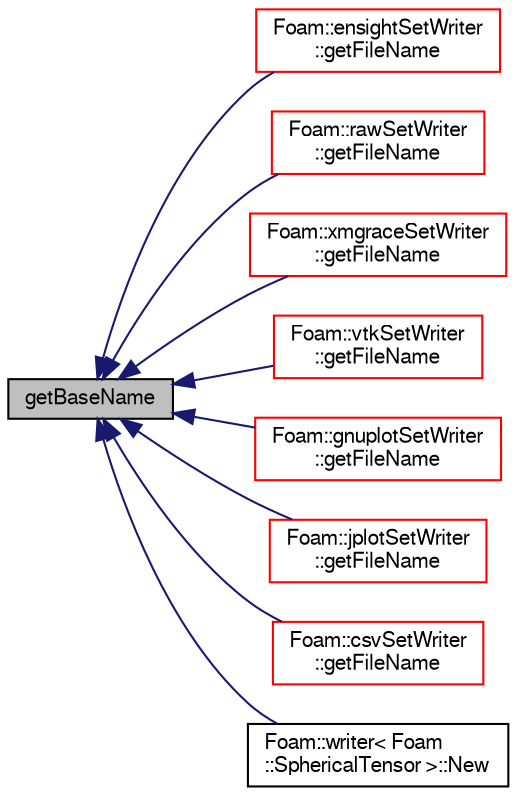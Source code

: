 digraph "getBaseName"
{
  bgcolor="transparent";
  edge [fontname="FreeSans",fontsize="10",labelfontname="FreeSans",labelfontsize="10"];
  node [fontname="FreeSans",fontsize="10",shape=record];
  rankdir="LR";
  Node5 [label="getBaseName",height=0.2,width=0.4,color="black", fillcolor="grey75", style="filled", fontcolor="black"];
  Node5 -> Node6 [dir="back",color="midnightblue",fontsize="10",style="solid",fontname="FreeSans"];
  Node6 [label="Foam::ensightSetWriter\l::getFileName",height=0.2,width=0.4,color="red",URL="$a21858.html#abfa18c881e373c9144c2e2b86f705d23",tooltip="Generate file name with correct extension. "];
  Node5 -> Node8 [dir="back",color="midnightblue",fontsize="10",style="solid",fontname="FreeSans"];
  Node8 [label="Foam::rawSetWriter\l::getFileName",height=0.2,width=0.4,color="red",URL="$a21870.html#abfa18c881e373c9144c2e2b86f705d23",tooltip="Generate file name with correct extension. "];
  Node5 -> Node10 [dir="back",color="midnightblue",fontsize="10",style="solid",fontname="FreeSans"];
  Node10 [label="Foam::xmgraceSetWriter\l::getFileName",height=0.2,width=0.4,color="red",URL="$a21882.html#abfa18c881e373c9144c2e2b86f705d23",tooltip="Generate file name with correct extension. "];
  Node5 -> Node12 [dir="back",color="midnightblue",fontsize="10",style="solid",fontname="FreeSans"];
  Node12 [label="Foam::vtkSetWriter\l::getFileName",height=0.2,width=0.4,color="red",URL="$a21874.html#abfa18c881e373c9144c2e2b86f705d23",tooltip="Generate file name with correct extension. "];
  Node5 -> Node14 [dir="back",color="midnightblue",fontsize="10",style="solid",fontname="FreeSans"];
  Node14 [label="Foam::gnuplotSetWriter\l::getFileName",height=0.2,width=0.4,color="red",URL="$a21862.html#abfa18c881e373c9144c2e2b86f705d23",tooltip="Generate file name with correct extension. "];
  Node5 -> Node16 [dir="back",color="midnightblue",fontsize="10",style="solid",fontname="FreeSans"];
  Node16 [label="Foam::jplotSetWriter\l::getFileName",height=0.2,width=0.4,color="red",URL="$a21866.html#abfa18c881e373c9144c2e2b86f705d23",tooltip="Generate file name with correct extension. "];
  Node5 -> Node18 [dir="back",color="midnightblue",fontsize="10",style="solid",fontname="FreeSans"];
  Node18 [label="Foam::csvSetWriter\l::getFileName",height=0.2,width=0.4,color="red",URL="$a21854.html#abfa18c881e373c9144c2e2b86f705d23",tooltip="Generate file name with correct extension. "];
  Node5 -> Node20 [dir="back",color="midnightblue",fontsize="10",style="solid",fontname="FreeSans"];
  Node20 [label="Foam::writer\< Foam\l::SphericalTensor \>::New",height=0.2,width=0.4,color="black",URL="$a21878.html#aae3b42e8c361cdb185c69285fcf9efd7",tooltip="Return a reference to the selected writer. "];
}
